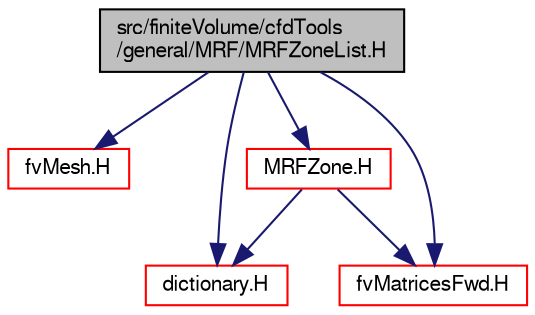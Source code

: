 digraph "src/finiteVolume/cfdTools/general/MRF/MRFZoneList.H"
{
  bgcolor="transparent";
  edge [fontname="FreeSans",fontsize="10",labelfontname="FreeSans",labelfontsize="10"];
  node [fontname="FreeSans",fontsize="10",shape=record];
  Node0 [label="src/finiteVolume/cfdTools\l/general/MRF/MRFZoneList.H",height=0.2,width=0.4,color="black", fillcolor="grey75", style="filled", fontcolor="black"];
  Node0 -> Node1 [color="midnightblue",fontsize="10",style="solid",fontname="FreeSans"];
  Node1 [label="fvMesh.H",height=0.2,width=0.4,color="red",URL="$a03533.html"];
  Node0 -> Node203 [color="midnightblue",fontsize="10",style="solid",fontname="FreeSans"];
  Node203 [label="dictionary.H",height=0.2,width=0.4,color="red",URL="$a08804.html"];
  Node0 -> Node268 [color="midnightblue",fontsize="10",style="solid",fontname="FreeSans"];
  Node268 [label="fvMatricesFwd.H",height=0.2,width=0.4,color="red",URL="$a03275.html",tooltip="Forward declarations of fvMatrix specializations. "];
  Node0 -> Node269 [color="midnightblue",fontsize="10",style="solid",fontname="FreeSans"];
  Node269 [label="MRFZone.H",height=0.2,width=0.4,color="red",URL="$a01265.html"];
  Node269 -> Node203 [color="midnightblue",fontsize="10",style="solid",fontname="FreeSans"];
  Node269 -> Node268 [color="midnightblue",fontsize="10",style="solid",fontname="FreeSans"];
}
